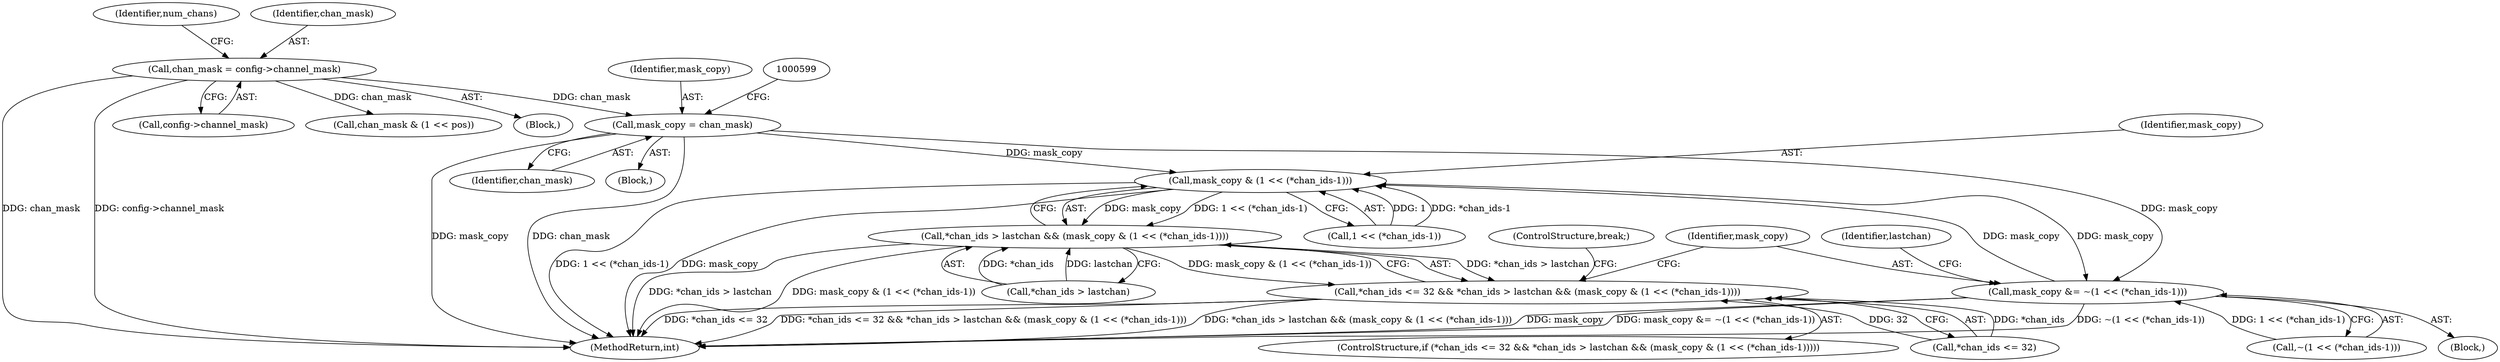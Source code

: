 digraph "0_WavPack_070ef6f138956d9ea9612e69586152339dbefe51@API" {
"1000593" [label="(Call,mask_copy = chan_mask)"];
"1000113" [label="(Call,chan_mask = config->channel_mask)"];
"1000627" [label="(Call,mask_copy & (1 << (*chan_ids-1)))"];
"1000622" [label="(Call,*chan_ids > lastchan && (mask_copy & (1 << (*chan_ids-1))))"];
"1000617" [label="(Call,*chan_ids <= 32 && *chan_ids > lastchan && (mask_copy & (1 << (*chan_ids-1))))"];
"1000636" [label="(Call,mask_copy &= ~(1 << (*chan_ids-1)))"];
"1000635" [label="(Block,)"];
"1000627" [label="(Call,mask_copy & (1 << (*chan_ids-1)))"];
"1000651" [label="(ControlStructure,break;)"];
"1000120" [label="(Identifier,num_chans)"];
"1000106" [label="(Block,)"];
"1000628" [label="(Identifier,mask_copy)"];
"1000115" [label="(Call,config->channel_mask)"];
"1000638" [label="(Call,~(1 << (*chan_ids-1)))"];
"1000594" [label="(Identifier,mask_copy)"];
"1000616" [label="(ControlStructure,if (*chan_ids <= 32 && *chan_ids > lastchan && (mask_copy & (1 << (*chan_ids-1)))))"];
"1000637" [label="(Identifier,mask_copy)"];
"1000618" [label="(Call,*chan_ids <= 32)"];
"1000593" [label="(Call,mask_copy = chan_mask)"];
"1000114" [label="(Identifier,chan_mask)"];
"1000989" [label="(MethodReturn,int)"];
"1000113" [label="(Call,chan_mask = config->channel_mask)"];
"1000754" [label="(Call,chan_mask & (1 << pos))"];
"1000636" [label="(Call,mask_copy &= ~(1 << (*chan_ids-1)))"];
"1000623" [label="(Call,*chan_ids > lastchan)"];
"1000646" [label="(Identifier,lastchan)"];
"1000622" [label="(Call,*chan_ids > lastchan && (mask_copy & (1 << (*chan_ids-1))))"];
"1000617" [label="(Call,*chan_ids <= 32 && *chan_ids > lastchan && (mask_copy & (1 << (*chan_ids-1))))"];
"1000595" [label="(Identifier,chan_mask)"];
"1000629" [label="(Call,1 << (*chan_ids-1))"];
"1000587" [label="(Block,)"];
"1000593" -> "1000587"  [label="AST: "];
"1000593" -> "1000595"  [label="CFG: "];
"1000594" -> "1000593"  [label="AST: "];
"1000595" -> "1000593"  [label="AST: "];
"1000599" -> "1000593"  [label="CFG: "];
"1000593" -> "1000989"  [label="DDG: chan_mask"];
"1000593" -> "1000989"  [label="DDG: mask_copy"];
"1000113" -> "1000593"  [label="DDG: chan_mask"];
"1000593" -> "1000627"  [label="DDG: mask_copy"];
"1000593" -> "1000636"  [label="DDG: mask_copy"];
"1000113" -> "1000106"  [label="AST: "];
"1000113" -> "1000115"  [label="CFG: "];
"1000114" -> "1000113"  [label="AST: "];
"1000115" -> "1000113"  [label="AST: "];
"1000120" -> "1000113"  [label="CFG: "];
"1000113" -> "1000989"  [label="DDG: chan_mask"];
"1000113" -> "1000989"  [label="DDG: config->channel_mask"];
"1000113" -> "1000754"  [label="DDG: chan_mask"];
"1000627" -> "1000622"  [label="AST: "];
"1000627" -> "1000629"  [label="CFG: "];
"1000628" -> "1000627"  [label="AST: "];
"1000629" -> "1000627"  [label="AST: "];
"1000622" -> "1000627"  [label="CFG: "];
"1000627" -> "1000989"  [label="DDG: 1 << (*chan_ids-1)"];
"1000627" -> "1000989"  [label="DDG: mask_copy"];
"1000627" -> "1000622"  [label="DDG: mask_copy"];
"1000627" -> "1000622"  [label="DDG: 1 << (*chan_ids-1)"];
"1000636" -> "1000627"  [label="DDG: mask_copy"];
"1000629" -> "1000627"  [label="DDG: 1"];
"1000629" -> "1000627"  [label="DDG: *chan_ids-1"];
"1000627" -> "1000636"  [label="DDG: mask_copy"];
"1000622" -> "1000617"  [label="AST: "];
"1000622" -> "1000623"  [label="CFG: "];
"1000623" -> "1000622"  [label="AST: "];
"1000617" -> "1000622"  [label="CFG: "];
"1000622" -> "1000989"  [label="DDG: *chan_ids > lastchan"];
"1000622" -> "1000989"  [label="DDG: mask_copy & (1 << (*chan_ids-1))"];
"1000622" -> "1000617"  [label="DDG: *chan_ids > lastchan"];
"1000622" -> "1000617"  [label="DDG: mask_copy & (1 << (*chan_ids-1))"];
"1000623" -> "1000622"  [label="DDG: *chan_ids"];
"1000623" -> "1000622"  [label="DDG: lastchan"];
"1000617" -> "1000616"  [label="AST: "];
"1000617" -> "1000618"  [label="CFG: "];
"1000618" -> "1000617"  [label="AST: "];
"1000637" -> "1000617"  [label="CFG: "];
"1000651" -> "1000617"  [label="CFG: "];
"1000617" -> "1000989"  [label="DDG: *chan_ids > lastchan && (mask_copy & (1 << (*chan_ids-1)))"];
"1000617" -> "1000989"  [label="DDG: *chan_ids <= 32"];
"1000617" -> "1000989"  [label="DDG: *chan_ids <= 32 && *chan_ids > lastchan && (mask_copy & (1 << (*chan_ids-1)))"];
"1000618" -> "1000617"  [label="DDG: *chan_ids"];
"1000618" -> "1000617"  [label="DDG: 32"];
"1000636" -> "1000635"  [label="AST: "];
"1000636" -> "1000638"  [label="CFG: "];
"1000637" -> "1000636"  [label="AST: "];
"1000638" -> "1000636"  [label="AST: "];
"1000646" -> "1000636"  [label="CFG: "];
"1000636" -> "1000989"  [label="DDG: ~(1 << (*chan_ids-1))"];
"1000636" -> "1000989"  [label="DDG: mask_copy"];
"1000636" -> "1000989"  [label="DDG: mask_copy &= ~(1 << (*chan_ids-1))"];
"1000638" -> "1000636"  [label="DDG: 1 << (*chan_ids-1)"];
}

